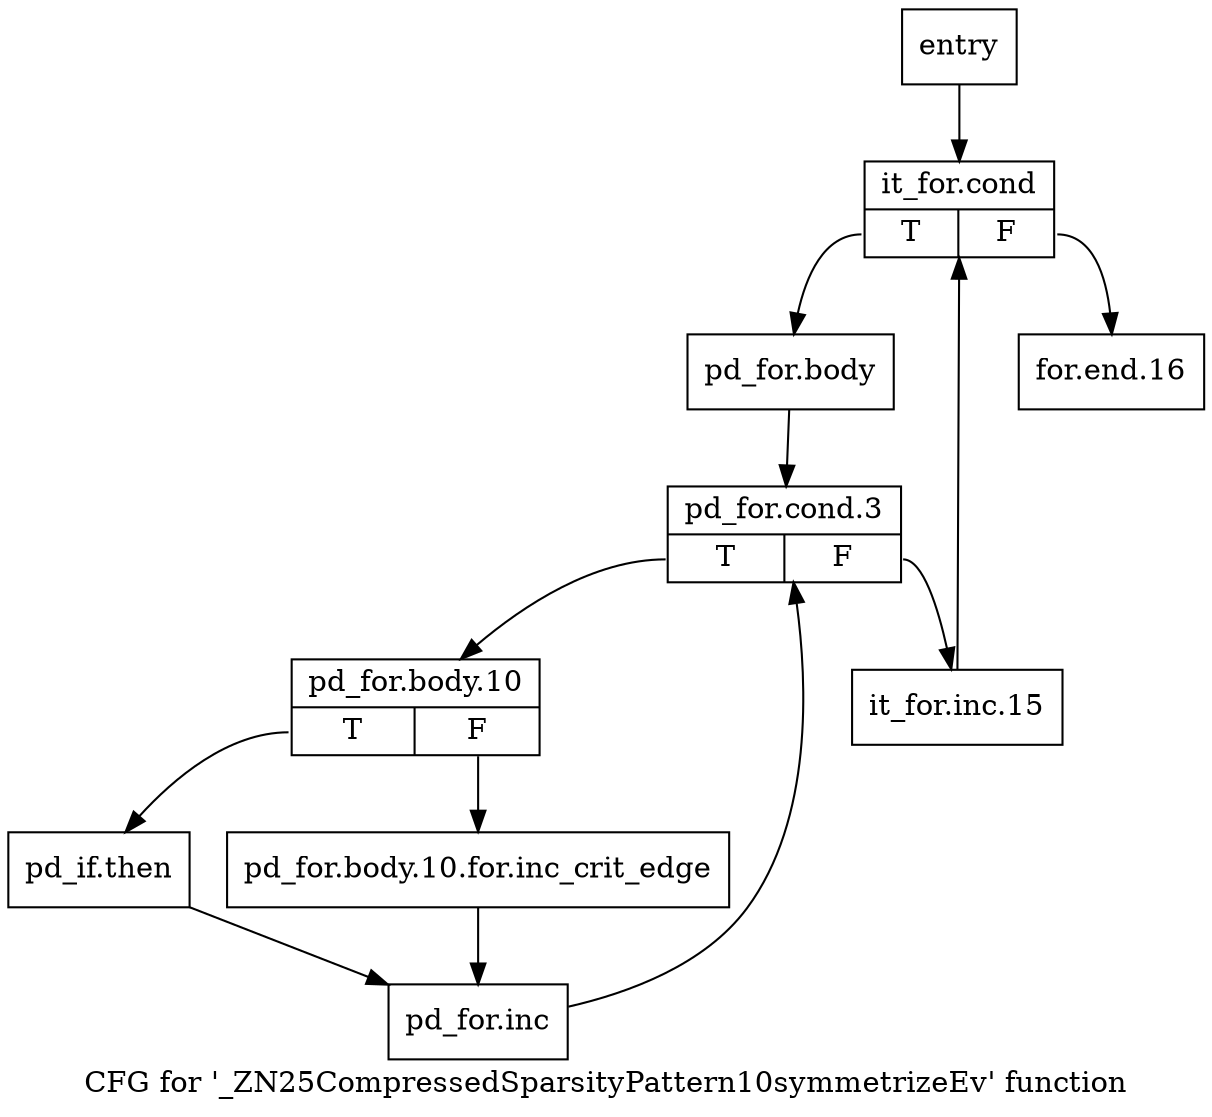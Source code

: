 digraph "CFG for '_ZN25CompressedSparsityPattern10symmetrizeEv' function" {
	label="CFG for '_ZN25CompressedSparsityPattern10symmetrizeEv' function";

	Node0x2fe6980 [shape=record,label="{entry}"];
	Node0x2fe6980 -> Node0x2fe69d0;
	Node0x2fe69d0 [shape=record,label="{it_for.cond|{<s0>T|<s1>F}}"];
	Node0x2fe69d0:s0 -> Node0x2fe6a20;
	Node0x2fe69d0:s1 -> Node0x2fe6c50;
	Node0x2fe6a20 [shape=record,label="{pd_for.body}"];
	Node0x2fe6a20 -> Node0x2fe6a70;
	Node0x2fe6a70 [shape=record,label="{pd_for.cond.3|{<s0>T|<s1>F}}"];
	Node0x2fe6a70:s0 -> Node0x2fe6ac0;
	Node0x2fe6a70:s1 -> Node0x2fe6c00;
	Node0x2fe6ac0 [shape=record,label="{pd_for.body.10|{<s0>T|<s1>F}}"];
	Node0x2fe6ac0:s0 -> Node0x2fe6b60;
	Node0x2fe6ac0:s1 -> Node0x2fe6b10;
	Node0x2fe6b10 [shape=record,label="{pd_for.body.10.for.inc_crit_edge}"];
	Node0x2fe6b10 -> Node0x2fe6bb0;
	Node0x2fe6b60 [shape=record,label="{pd_if.then}"];
	Node0x2fe6b60 -> Node0x2fe6bb0;
	Node0x2fe6bb0 [shape=record,label="{pd_for.inc}"];
	Node0x2fe6bb0 -> Node0x2fe6a70;
	Node0x2fe6c00 [shape=record,label="{it_for.inc.15}"];
	Node0x2fe6c00 -> Node0x2fe69d0;
	Node0x2fe6c50 [shape=record,label="{for.end.16}"];
}
